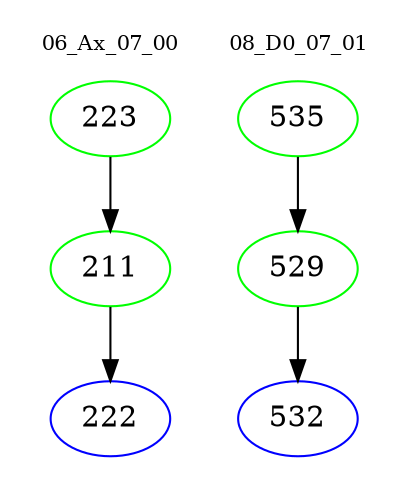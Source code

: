 digraph{
subgraph cluster_0 {
color = white
label = "06_Ax_07_00";
fontsize=10;
T0_223 [label="223", color="green"]
T0_223 -> T0_211 [color="black"]
T0_211 [label="211", color="green"]
T0_211 -> T0_222 [color="black"]
T0_222 [label="222", color="blue"]
}
subgraph cluster_1 {
color = white
label = "08_D0_07_01";
fontsize=10;
T1_535 [label="535", color="green"]
T1_535 -> T1_529 [color="black"]
T1_529 [label="529", color="green"]
T1_529 -> T1_532 [color="black"]
T1_532 [label="532", color="blue"]
}
}
